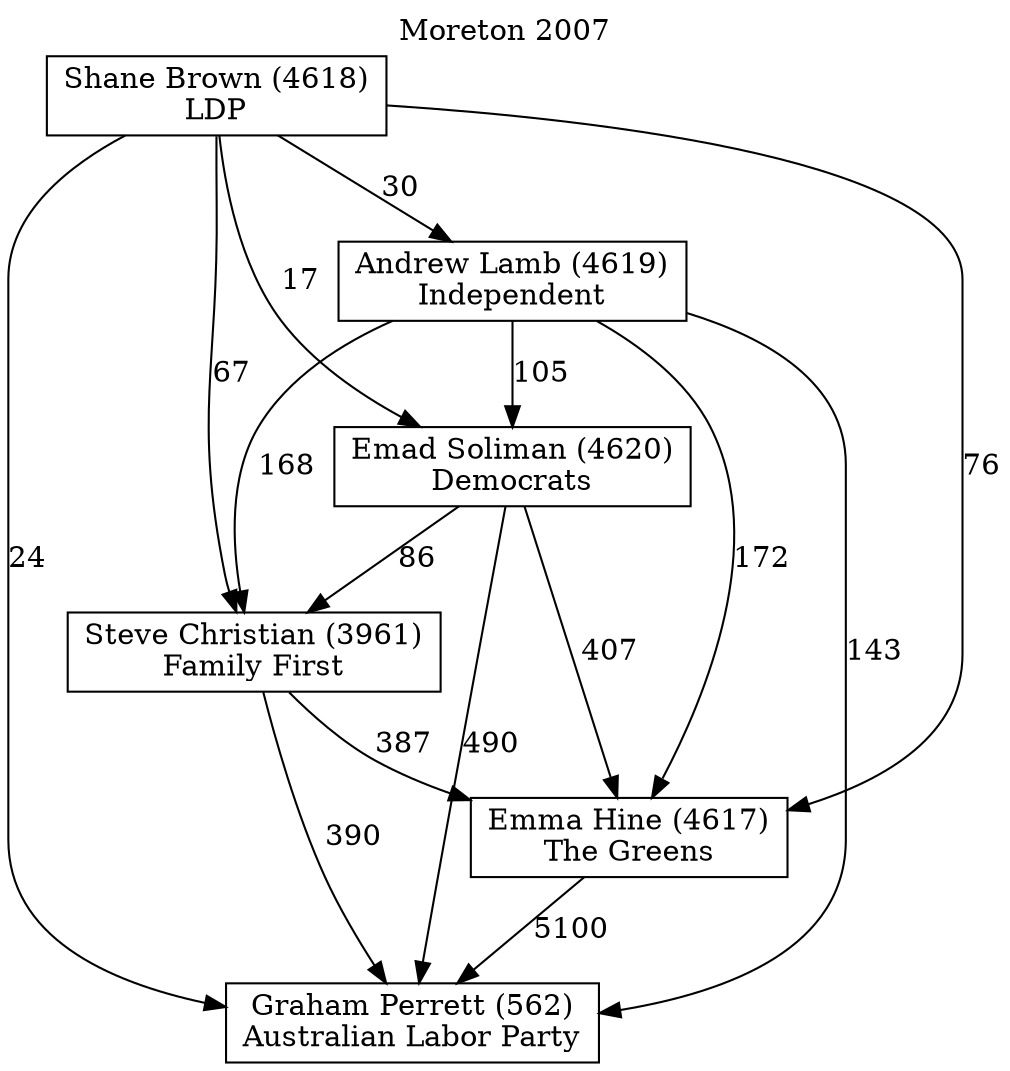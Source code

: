 // House preference flow
digraph "Graham Perrett (562)_Moreton_2007" {
	graph [label="Moreton 2007" labelloc=t mclimit=10]
	node [shape=box]
	"Graham Perrett (562)" [label="Graham Perrett (562)
Australian Labor Party"]
	"Emma Hine (4617)" [label="Emma Hine (4617)
The Greens"]
	"Steve Christian (3961)" [label="Steve Christian (3961)
Family First"]
	"Emad Soliman (4620)" [label="Emad Soliman (4620)
Democrats"]
	"Andrew Lamb (4619)" [label="Andrew Lamb (4619)
Independent"]
	"Shane Brown (4618)" [label="Shane Brown (4618)
LDP"]
	"Emma Hine (4617)" -> "Graham Perrett (562)" [label=5100]
	"Steve Christian (3961)" -> "Emma Hine (4617)" [label=387]
	"Emad Soliman (4620)" -> "Steve Christian (3961)" [label=86]
	"Andrew Lamb (4619)" -> "Emad Soliman (4620)" [label=105]
	"Shane Brown (4618)" -> "Andrew Lamb (4619)" [label=30]
	"Steve Christian (3961)" -> "Graham Perrett (562)" [label=390]
	"Emad Soliman (4620)" -> "Graham Perrett (562)" [label=490]
	"Andrew Lamb (4619)" -> "Graham Perrett (562)" [label=143]
	"Shane Brown (4618)" -> "Graham Perrett (562)" [label=24]
	"Shane Brown (4618)" -> "Emad Soliman (4620)" [label=17]
	"Andrew Lamb (4619)" -> "Steve Christian (3961)" [label=168]
	"Shane Brown (4618)" -> "Steve Christian (3961)" [label=67]
	"Emad Soliman (4620)" -> "Emma Hine (4617)" [label=407]
	"Andrew Lamb (4619)" -> "Emma Hine (4617)" [label=172]
	"Shane Brown (4618)" -> "Emma Hine (4617)" [label=76]
}
